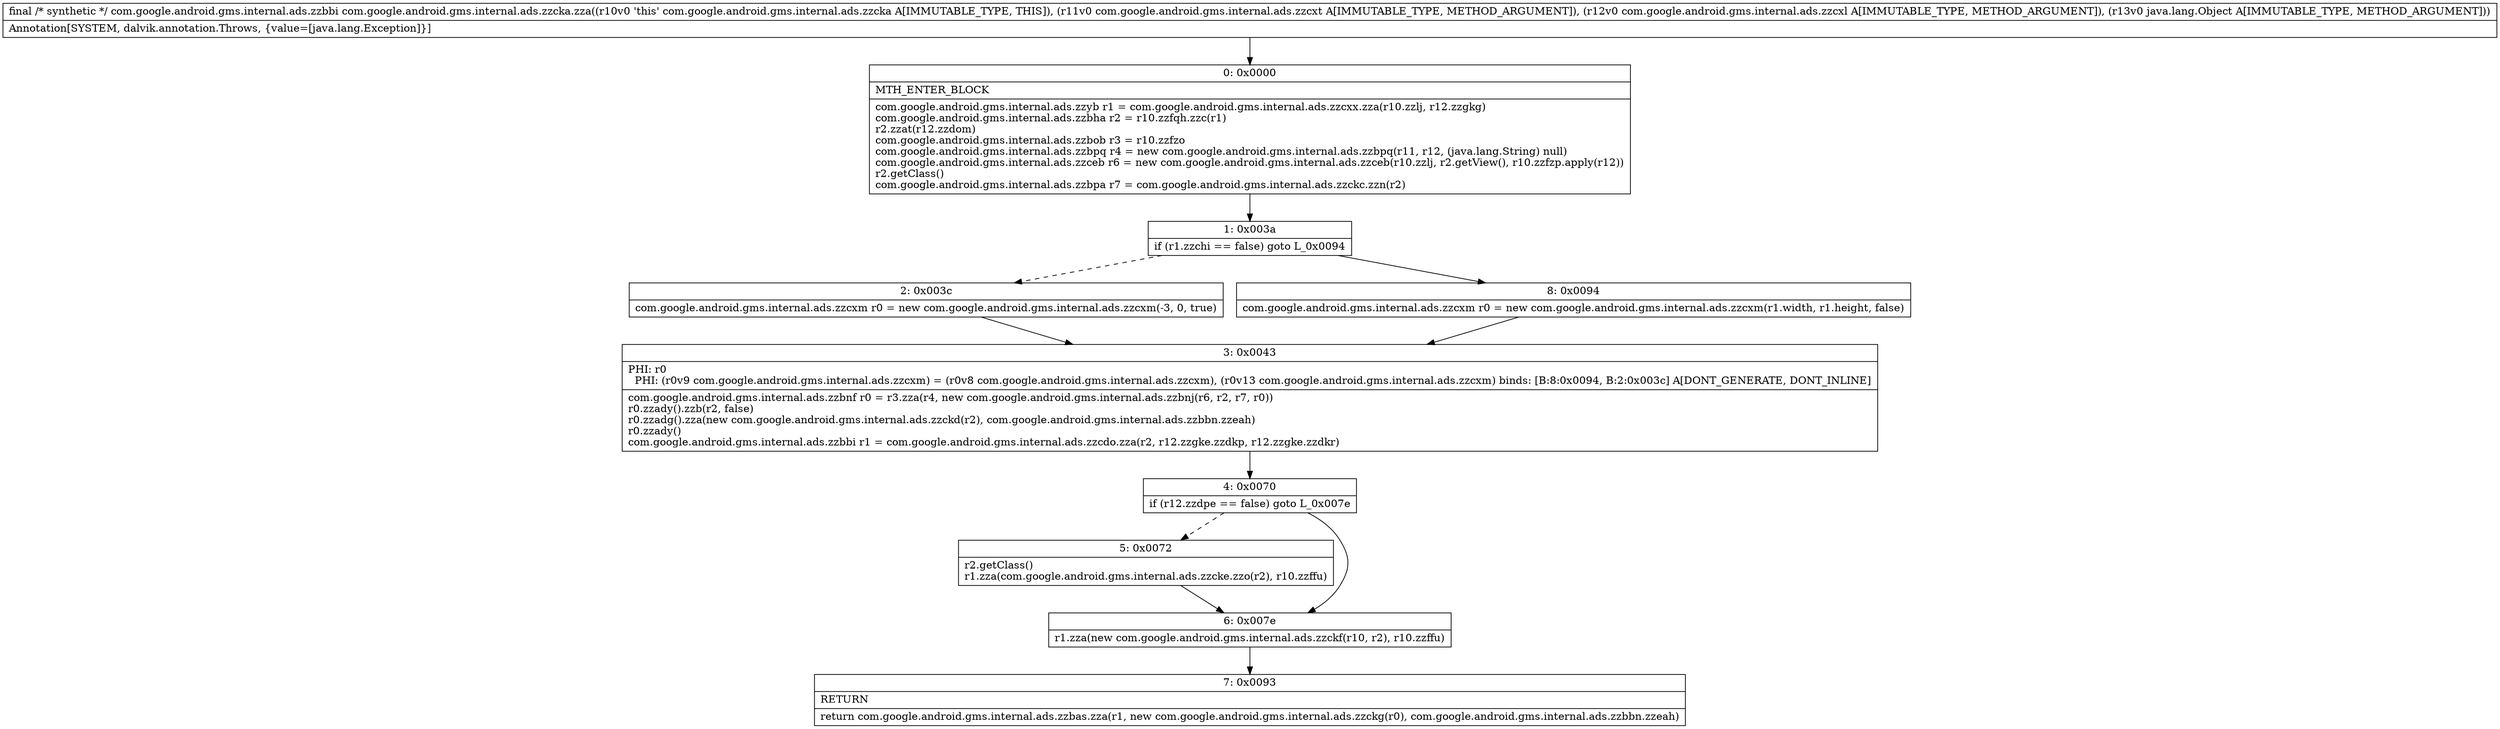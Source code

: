 digraph "CFG forcom.google.android.gms.internal.ads.zzcka.zza(Lcom\/google\/android\/gms\/internal\/ads\/zzcxt;Lcom\/google\/android\/gms\/internal\/ads\/zzcxl;Ljava\/lang\/Object;)Lcom\/google\/android\/gms\/internal\/ads\/zzbbi;" {
Node_0 [shape=record,label="{0\:\ 0x0000|MTH_ENTER_BLOCK\l|com.google.android.gms.internal.ads.zzyb r1 = com.google.android.gms.internal.ads.zzcxx.zza(r10.zzlj, r12.zzgkg)\lcom.google.android.gms.internal.ads.zzbha r2 = r10.zzfqh.zzc(r1)\lr2.zzat(r12.zzdom)\lcom.google.android.gms.internal.ads.zzbob r3 = r10.zzfzo\lcom.google.android.gms.internal.ads.zzbpq r4 = new com.google.android.gms.internal.ads.zzbpq(r11, r12, (java.lang.String) null)\lcom.google.android.gms.internal.ads.zzceb r6 = new com.google.android.gms.internal.ads.zzceb(r10.zzlj, r2.getView(), r10.zzfzp.apply(r12))\lr2.getClass()\lcom.google.android.gms.internal.ads.zzbpa r7 = com.google.android.gms.internal.ads.zzckc.zzn(r2)\l}"];
Node_1 [shape=record,label="{1\:\ 0x003a|if (r1.zzchi == false) goto L_0x0094\l}"];
Node_2 [shape=record,label="{2\:\ 0x003c|com.google.android.gms.internal.ads.zzcxm r0 = new com.google.android.gms.internal.ads.zzcxm(\-3, 0, true)\l}"];
Node_3 [shape=record,label="{3\:\ 0x0043|PHI: r0 \l  PHI: (r0v9 com.google.android.gms.internal.ads.zzcxm) = (r0v8 com.google.android.gms.internal.ads.zzcxm), (r0v13 com.google.android.gms.internal.ads.zzcxm) binds: [B:8:0x0094, B:2:0x003c] A[DONT_GENERATE, DONT_INLINE]\l|com.google.android.gms.internal.ads.zzbnf r0 = r3.zza(r4, new com.google.android.gms.internal.ads.zzbnj(r6, r2, r7, r0))\lr0.zzady().zzb(r2, false)\lr0.zzadg().zza(new com.google.android.gms.internal.ads.zzckd(r2), com.google.android.gms.internal.ads.zzbbn.zzeah)\lr0.zzady()\lcom.google.android.gms.internal.ads.zzbbi r1 = com.google.android.gms.internal.ads.zzcdo.zza(r2, r12.zzgke.zzdkp, r12.zzgke.zzdkr)\l}"];
Node_4 [shape=record,label="{4\:\ 0x0070|if (r12.zzdpe == false) goto L_0x007e\l}"];
Node_5 [shape=record,label="{5\:\ 0x0072|r2.getClass()\lr1.zza(com.google.android.gms.internal.ads.zzcke.zzo(r2), r10.zzffu)\l}"];
Node_6 [shape=record,label="{6\:\ 0x007e|r1.zza(new com.google.android.gms.internal.ads.zzckf(r10, r2), r10.zzffu)\l}"];
Node_7 [shape=record,label="{7\:\ 0x0093|RETURN\l|return com.google.android.gms.internal.ads.zzbas.zza(r1, new com.google.android.gms.internal.ads.zzckg(r0), com.google.android.gms.internal.ads.zzbbn.zzeah)\l}"];
Node_8 [shape=record,label="{8\:\ 0x0094|com.google.android.gms.internal.ads.zzcxm r0 = new com.google.android.gms.internal.ads.zzcxm(r1.width, r1.height, false)\l}"];
MethodNode[shape=record,label="{final \/* synthetic *\/ com.google.android.gms.internal.ads.zzbbi com.google.android.gms.internal.ads.zzcka.zza((r10v0 'this' com.google.android.gms.internal.ads.zzcka A[IMMUTABLE_TYPE, THIS]), (r11v0 com.google.android.gms.internal.ads.zzcxt A[IMMUTABLE_TYPE, METHOD_ARGUMENT]), (r12v0 com.google.android.gms.internal.ads.zzcxl A[IMMUTABLE_TYPE, METHOD_ARGUMENT]), (r13v0 java.lang.Object A[IMMUTABLE_TYPE, METHOD_ARGUMENT]))  | Annotation[SYSTEM, dalvik.annotation.Throws, \{value=[java.lang.Exception]\}]\l}"];
MethodNode -> Node_0;
Node_0 -> Node_1;
Node_1 -> Node_2[style=dashed];
Node_1 -> Node_8;
Node_2 -> Node_3;
Node_3 -> Node_4;
Node_4 -> Node_5[style=dashed];
Node_4 -> Node_6;
Node_5 -> Node_6;
Node_6 -> Node_7;
Node_8 -> Node_3;
}

